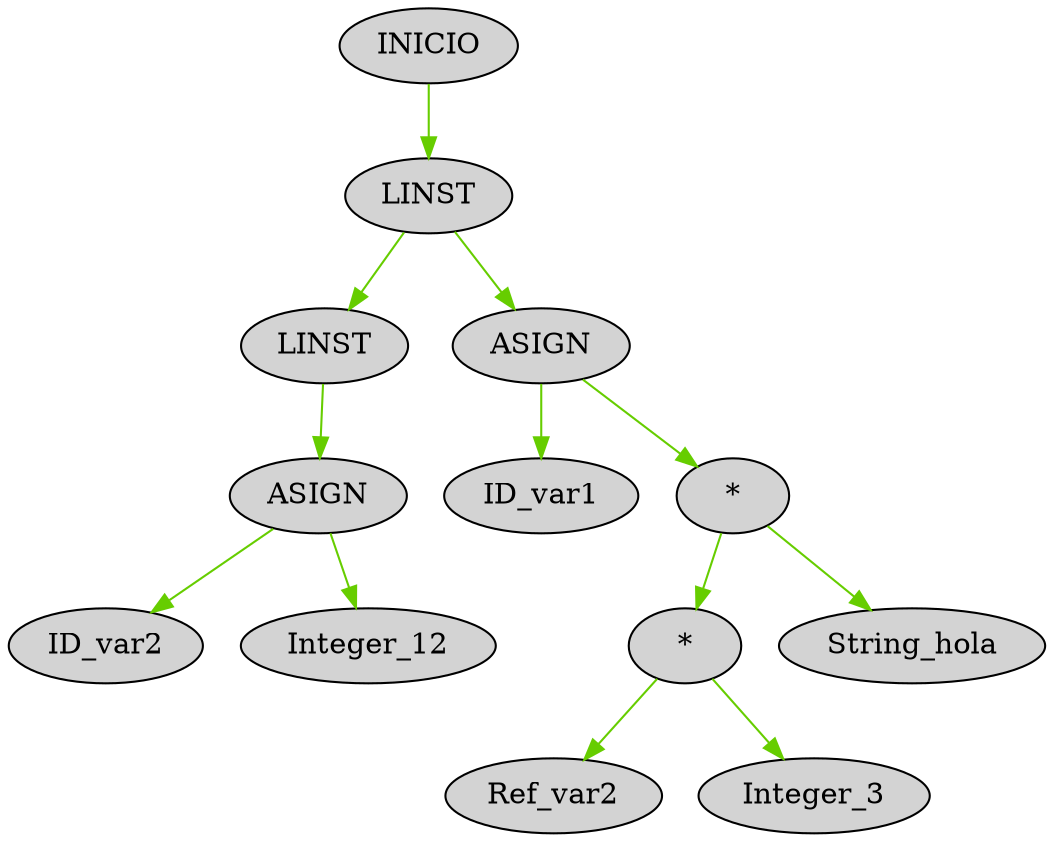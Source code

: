 digraph G { node[shape=oval, style=filled, collor=coral]; edge[color=chartreuse3]; rankdir=UD 

"23" [label="INICIO"]
"22" [label="LINST"]
"23" -> "22"
"22" [label="LINST"]
"14" [label="LINST"]
"22" -> "14"
"14" [label="LINST"]
"13" [label="ASIGN"]
"14" -> "13"
"13" [label="ASIGN"]
"12" [label="ID_var2"]
"13" -> "12"
"13" [label="ASIGN"]
"11" [label="Integer_12"]
"13" -> "11"
"22" [label="LINST"]
"21" [label="ASIGN"]
"22" -> "21"
"21" [label="ASIGN"]
"20" [label="ID_var1"]
"21" -> "20"
"21" [label="ASIGN"]
"19" [label="*"]
"21" -> "19"
"19" [label="*"]
"17" [label="*"]
"19" -> "17"
"17" [label="*"]
"15" [label="Ref_var2"]
"17" -> "15"
"17" [label="*"]
"16" [label="Integer_3"]
"17" -> "16"
"19" [label="*"]
"18" [label="String_hola"]
"19" -> "18"

}

